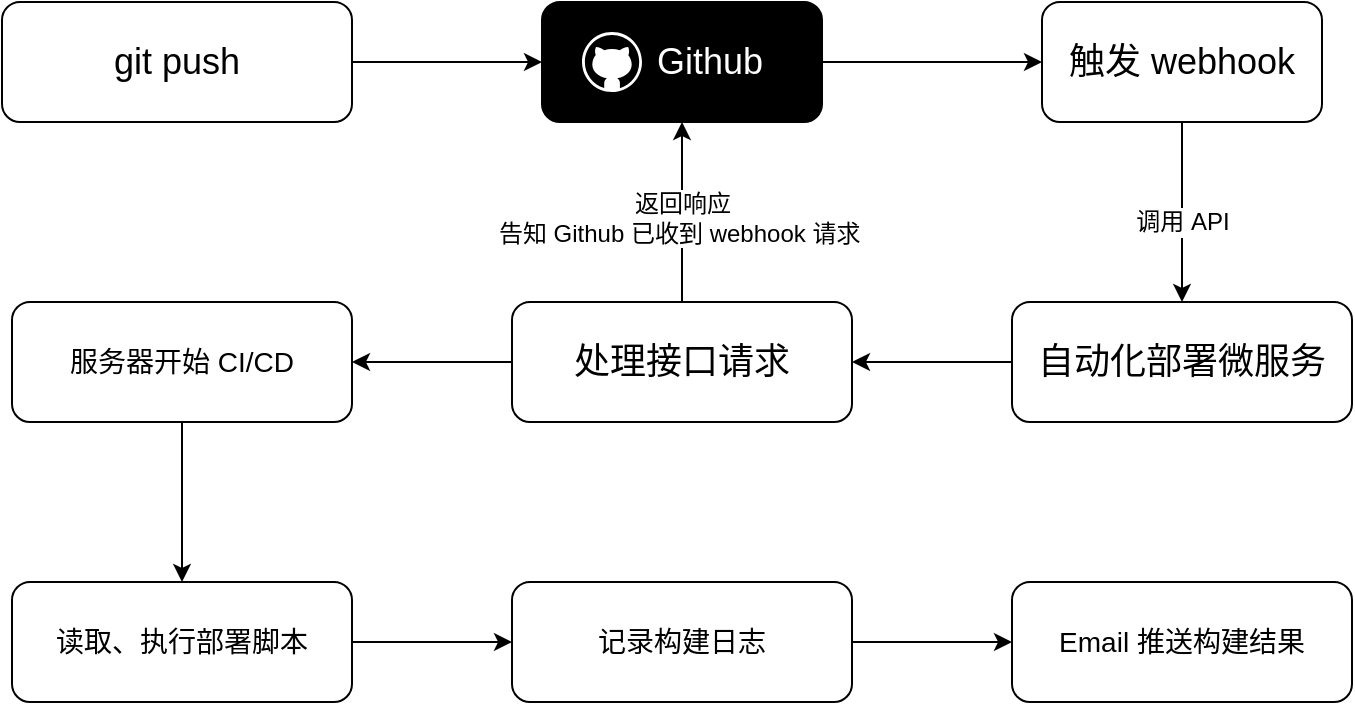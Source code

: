 <mxfile version="24.0.2" type="github">
  <diagram name="第 1 页" id="vLBx108U6ZYN2gxvI5Km">
    <mxGraphModel dx="1405" dy="929" grid="1" gridSize="10" guides="1" tooltips="1" connect="1" arrows="1" fold="1" page="1" pageScale="1" pageWidth="827" pageHeight="1169" math="0" shadow="0">
      <root>
        <mxCell id="0" />
        <mxCell id="1" parent="0" />
        <mxCell id="cOt8kc3H8RvpTorm--ag-5" value="" style="edgeStyle=orthogonalEdgeStyle;rounded=0;orthogonalLoop=1;jettySize=auto;html=1;" edge="1" parent="1" source="cOt8kc3H8RvpTorm--ag-1" target="cOt8kc3H8RvpTorm--ag-4">
          <mxGeometry relative="1" as="geometry" />
        </mxCell>
        <mxCell id="cOt8kc3H8RvpTorm--ag-1" value="&lt;font style=&quot;font-size: 18px;&quot;&gt;git push&lt;/font&gt;" style="rounded=1;whiteSpace=wrap;html=1;fontSize=14;" vertex="1" parent="1">
          <mxGeometry x="80" y="320" width="175" height="60" as="geometry" />
        </mxCell>
        <mxCell id="cOt8kc3H8RvpTorm--ag-7" value="" style="edgeStyle=orthogonalEdgeStyle;rounded=0;orthogonalLoop=1;jettySize=auto;html=1;" edge="1" parent="1" source="cOt8kc3H8RvpTorm--ag-4" target="cOt8kc3H8RvpTorm--ag-6">
          <mxGeometry relative="1" as="geometry" />
        </mxCell>
        <mxCell id="cOt8kc3H8RvpTorm--ag-4" value="" style="rounded=1;whiteSpace=wrap;html=1;fontSize=14;fillColor=#000000;fontColor=#FFFFFF;" vertex="1" parent="1">
          <mxGeometry x="350" y="320" width="140" height="60" as="geometry" />
        </mxCell>
        <mxCell id="cOt8kc3H8RvpTorm--ag-9" value="" style="edgeStyle=orthogonalEdgeStyle;rounded=0;orthogonalLoop=1;jettySize=auto;html=1;" edge="1" parent="1" source="cOt8kc3H8RvpTorm--ag-6" target="cOt8kc3H8RvpTorm--ag-8">
          <mxGeometry relative="1" as="geometry" />
        </mxCell>
        <mxCell id="cOt8kc3H8RvpTorm--ag-10" value="调用 API" style="edgeLabel;html=1;align=center;verticalAlign=middle;resizable=0;points=[];fontSize=12;" vertex="1" connectable="0" parent="cOt8kc3H8RvpTorm--ag-9">
          <mxGeometry x="-0.181" y="-3" relative="1" as="geometry">
            <mxPoint x="3" y="13" as="offset" />
          </mxGeometry>
        </mxCell>
        <mxCell id="cOt8kc3H8RvpTorm--ag-6" value="&lt;span style=&quot;font-size: 18px;&quot;&gt;触发 webhook&lt;/span&gt;" style="rounded=1;whiteSpace=wrap;html=1;fontSize=14;" vertex="1" parent="1">
          <mxGeometry x="600" y="320" width="140" height="60" as="geometry" />
        </mxCell>
        <mxCell id="cOt8kc3H8RvpTorm--ag-12" value="" style="edgeStyle=orthogonalEdgeStyle;rounded=0;orthogonalLoop=1;jettySize=auto;html=1;" edge="1" parent="1" source="cOt8kc3H8RvpTorm--ag-8" target="cOt8kc3H8RvpTorm--ag-11">
          <mxGeometry relative="1" as="geometry" />
        </mxCell>
        <mxCell id="cOt8kc3H8RvpTorm--ag-8" value="&lt;span style=&quot;font-size: 18px;&quot;&gt;自动化部署微服务&lt;/span&gt;" style="rounded=1;whiteSpace=wrap;html=1;fontSize=14;" vertex="1" parent="1">
          <mxGeometry x="585" y="470" width="170" height="60" as="geometry" />
        </mxCell>
        <mxCell id="cOt8kc3H8RvpTorm--ag-13" style="edgeStyle=orthogonalEdgeStyle;rounded=0;orthogonalLoop=1;jettySize=auto;html=1;exitX=0.5;exitY=0;exitDx=0;exitDy=0;entryX=0.5;entryY=1;entryDx=0;entryDy=0;" edge="1" parent="1" source="cOt8kc3H8RvpTorm--ag-11" target="cOt8kc3H8RvpTorm--ag-4">
          <mxGeometry relative="1" as="geometry" />
        </mxCell>
        <mxCell id="cOt8kc3H8RvpTorm--ag-14" value="返回响应&lt;div style=&quot;font-size: 12px;&quot;&gt;告知 Github 已收到 webhook 请求&amp;nbsp;&lt;/div&gt;" style="edgeLabel;html=1;align=center;verticalAlign=middle;resizable=0;points=[];fontSize=12;" vertex="1" connectable="0" parent="cOt8kc3H8RvpTorm--ag-13">
          <mxGeometry x="0.145" relative="1" as="geometry">
            <mxPoint y="9" as="offset" />
          </mxGeometry>
        </mxCell>
        <mxCell id="cOt8kc3H8RvpTorm--ag-16" value="" style="edgeStyle=orthogonalEdgeStyle;rounded=0;orthogonalLoop=1;jettySize=auto;html=1;" edge="1" parent="1" source="cOt8kc3H8RvpTorm--ag-11" target="cOt8kc3H8RvpTorm--ag-15">
          <mxGeometry relative="1" as="geometry" />
        </mxCell>
        <mxCell id="cOt8kc3H8RvpTorm--ag-11" value="&lt;span style=&quot;font-size: 18px;&quot;&gt;处理接口请求&lt;/span&gt;" style="rounded=1;whiteSpace=wrap;html=1;fontSize=14;" vertex="1" parent="1">
          <mxGeometry x="335" y="470" width="170" height="60" as="geometry" />
        </mxCell>
        <mxCell id="cOt8kc3H8RvpTorm--ag-21" value="" style="edgeStyle=orthogonalEdgeStyle;rounded=0;orthogonalLoop=1;jettySize=auto;html=1;" edge="1" parent="1" source="cOt8kc3H8RvpTorm--ag-15" target="cOt8kc3H8RvpTorm--ag-20">
          <mxGeometry relative="1" as="geometry" />
        </mxCell>
        <mxCell id="cOt8kc3H8RvpTorm--ag-15" value="服务器开始 CI/CD" style="rounded=1;whiteSpace=wrap;html=1;fontSize=14;" vertex="1" parent="1">
          <mxGeometry x="85" y="470" width="170" height="60" as="geometry" />
        </mxCell>
        <mxCell id="cOt8kc3H8RvpTorm--ag-17" value="" style="verticalLabelPosition=bottom;html=1;verticalAlign=top;align=center;strokeColor=none;fillColor=#FFFFFF;shape=mxgraph.azure.github_code;pointerEvents=1;" vertex="1" parent="1">
          <mxGeometry x="370" y="335" width="30" height="30" as="geometry" />
        </mxCell>
        <mxCell id="cOt8kc3H8RvpTorm--ag-19" value="Github" style="text;html=1;align=center;verticalAlign=middle;whiteSpace=wrap;rounded=0;fontColor=#FFFFFF;fontSize=18;" vertex="1" parent="1">
          <mxGeometry x="404" y="335" width="60" height="30" as="geometry" />
        </mxCell>
        <mxCell id="cOt8kc3H8RvpTorm--ag-23" value="" style="edgeStyle=orthogonalEdgeStyle;rounded=0;orthogonalLoop=1;jettySize=auto;html=1;" edge="1" parent="1" source="cOt8kc3H8RvpTorm--ag-20" target="cOt8kc3H8RvpTorm--ag-22">
          <mxGeometry relative="1" as="geometry" />
        </mxCell>
        <mxCell id="cOt8kc3H8RvpTorm--ag-20" value="读取、执行部署脚本" style="rounded=1;whiteSpace=wrap;html=1;fontSize=14;" vertex="1" parent="1">
          <mxGeometry x="85" y="610" width="170" height="60" as="geometry" />
        </mxCell>
        <mxCell id="cOt8kc3H8RvpTorm--ag-25" value="" style="edgeStyle=orthogonalEdgeStyle;rounded=0;orthogonalLoop=1;jettySize=auto;html=1;" edge="1" parent="1" source="cOt8kc3H8RvpTorm--ag-22" target="cOt8kc3H8RvpTorm--ag-24">
          <mxGeometry relative="1" as="geometry" />
        </mxCell>
        <mxCell id="cOt8kc3H8RvpTorm--ag-22" value="记录构建日志" style="rounded=1;whiteSpace=wrap;html=1;fontSize=14;" vertex="1" parent="1">
          <mxGeometry x="335" y="610" width="170" height="60" as="geometry" />
        </mxCell>
        <mxCell id="cOt8kc3H8RvpTorm--ag-24" value="Email 推送构建结果" style="rounded=1;whiteSpace=wrap;html=1;fontSize=14;" vertex="1" parent="1">
          <mxGeometry x="585" y="610" width="170" height="60" as="geometry" />
        </mxCell>
      </root>
    </mxGraphModel>
  </diagram>
</mxfile>

